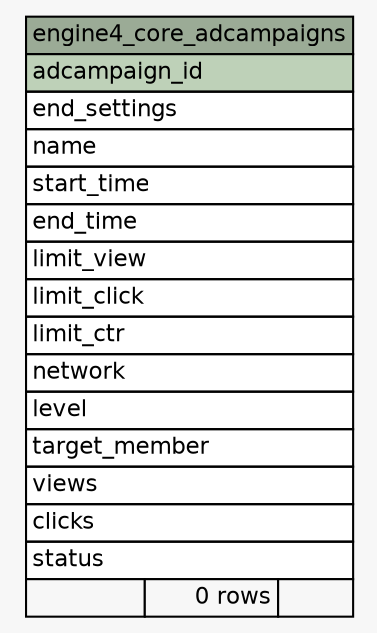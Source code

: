// dot 2.38.0 on Windows 10 10.0
// SchemaSpy rev 590
digraph "engine4_core_adcampaigns" {
  graph [
    rankdir="RL"
    bgcolor="#f7f7f7"
    nodesep="0.18"
    ranksep="0.46"
    fontname="Helvetica"
    fontsize="11"
  ];
  node [
    fontname="Helvetica"
    fontsize="11"
    shape="plaintext"
  ];
  edge [
    arrowsize="0.8"
  ];
  "engine4_core_adcampaigns" [
    label=<
    <TABLE BORDER="0" CELLBORDER="1" CELLSPACING="0" BGCOLOR="#ffffff">
      <TR><TD COLSPAN="3" BGCOLOR="#9bab96" ALIGN="CENTER">engine4_core_adcampaigns</TD></TR>
      <TR><TD PORT="adcampaign_id" COLSPAN="3" BGCOLOR="#bed1b8" ALIGN="LEFT">adcampaign_id</TD></TR>
      <TR><TD PORT="end_settings" COLSPAN="3" ALIGN="LEFT">end_settings</TD></TR>
      <TR><TD PORT="name" COLSPAN="3" ALIGN="LEFT">name</TD></TR>
      <TR><TD PORT="start_time" COLSPAN="3" ALIGN="LEFT">start_time</TD></TR>
      <TR><TD PORT="end_time" COLSPAN="3" ALIGN="LEFT">end_time</TD></TR>
      <TR><TD PORT="limit_view" COLSPAN="3" ALIGN="LEFT">limit_view</TD></TR>
      <TR><TD PORT="limit_click" COLSPAN="3" ALIGN="LEFT">limit_click</TD></TR>
      <TR><TD PORT="limit_ctr" COLSPAN="3" ALIGN="LEFT">limit_ctr</TD></TR>
      <TR><TD PORT="network" COLSPAN="3" ALIGN="LEFT">network</TD></TR>
      <TR><TD PORT="level" COLSPAN="3" ALIGN="LEFT">level</TD></TR>
      <TR><TD PORT="target_member" COLSPAN="3" ALIGN="LEFT">target_member</TD></TR>
      <TR><TD PORT="views" COLSPAN="3" ALIGN="LEFT">views</TD></TR>
      <TR><TD PORT="clicks" COLSPAN="3" ALIGN="LEFT">clicks</TD></TR>
      <TR><TD PORT="status" COLSPAN="3" ALIGN="LEFT">status</TD></TR>
      <TR><TD ALIGN="LEFT" BGCOLOR="#f7f7f7">  </TD><TD ALIGN="RIGHT" BGCOLOR="#f7f7f7">0 rows</TD><TD ALIGN="RIGHT" BGCOLOR="#f7f7f7">  </TD></TR>
    </TABLE>>
    URL="tables/engine4_core_adcampaigns.html"
    tooltip="engine4_core_adcampaigns"
  ];
}
